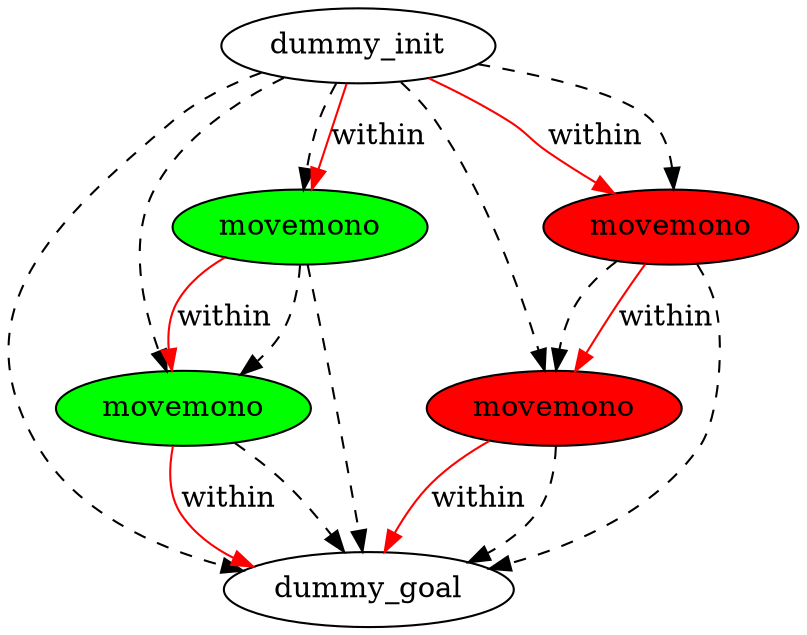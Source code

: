 digraph {
	"a2ed50b9-de4c-f8bc-1bf4-3b9f9fda15ac" [label=dummy_init fillcolor=white style=filled]
	"15f0e5ea-4b0a-4742-146e-6a4f2a873e02" [label=dummy_goal fillcolor=white style=filled]
	"592c6a0e-14d4-9d3a-cb40-fcdd9cd2da08" [label=movemono fillcolor=red style=filled]
	"f47e3ca0-723f-d85a-e57b-084d2b0582e0" [label=movemono fillcolor=green style=filled]
	"394b5d35-df37-7ff8-5532-7432b118cad6" [label=movemono fillcolor=green style=filled]
	"ec5412b4-0d74-fc38-bc58-82ecb34de663" [label=movemono fillcolor=red style=filled]
	"a2ed50b9-de4c-f8bc-1bf4-3b9f9fda15ac" -> "592c6a0e-14d4-9d3a-cb40-fcdd9cd2da08" [color=black style=dashed]
	"a2ed50b9-de4c-f8bc-1bf4-3b9f9fda15ac" -> "f47e3ca0-723f-d85a-e57b-084d2b0582e0" [color=black style=dashed]
	"a2ed50b9-de4c-f8bc-1bf4-3b9f9fda15ac" -> "15f0e5ea-4b0a-4742-146e-6a4f2a873e02" [color=black style=dashed]
	"592c6a0e-14d4-9d3a-cb40-fcdd9cd2da08" -> "15f0e5ea-4b0a-4742-146e-6a4f2a873e02" [color=black style=dashed]
	"f47e3ca0-723f-d85a-e57b-084d2b0582e0" -> "15f0e5ea-4b0a-4742-146e-6a4f2a873e02" [color=black style=dashed]
	"ec5412b4-0d74-fc38-bc58-82ecb34de663" -> "592c6a0e-14d4-9d3a-cb40-fcdd9cd2da08" [color=black style=dashed]
	"a2ed50b9-de4c-f8bc-1bf4-3b9f9fda15ac" -> "ec5412b4-0d74-fc38-bc58-82ecb34de663" [color=black style=dashed]
	"a2ed50b9-de4c-f8bc-1bf4-3b9f9fda15ac" -> "394b5d35-df37-7ff8-5532-7432b118cad6" [color=black style=dashed]
	"394b5d35-df37-7ff8-5532-7432b118cad6" -> "f47e3ca0-723f-d85a-e57b-084d2b0582e0" [color=black style=dashed]
	"394b5d35-df37-7ff8-5532-7432b118cad6" -> "15f0e5ea-4b0a-4742-146e-6a4f2a873e02" [color=black style=dashed]
	"ec5412b4-0d74-fc38-bc58-82ecb34de663" -> "15f0e5ea-4b0a-4742-146e-6a4f2a873e02" [color=black style=dashed]
	"394b5d35-df37-7ff8-5532-7432b118cad6" -> "f47e3ca0-723f-d85a-e57b-084d2b0582e0" [label=within color=red]
	"a2ed50b9-de4c-f8bc-1bf4-3b9f9fda15ac" -> "ec5412b4-0d74-fc38-bc58-82ecb34de663" [label=within color=red]
	"ec5412b4-0d74-fc38-bc58-82ecb34de663" -> "592c6a0e-14d4-9d3a-cb40-fcdd9cd2da08" [label=within color=red]
	"f47e3ca0-723f-d85a-e57b-084d2b0582e0" -> "15f0e5ea-4b0a-4742-146e-6a4f2a873e02" [label=within color=red]
	"592c6a0e-14d4-9d3a-cb40-fcdd9cd2da08" -> "15f0e5ea-4b0a-4742-146e-6a4f2a873e02" [label=within color=red]
	"a2ed50b9-de4c-f8bc-1bf4-3b9f9fda15ac" -> "394b5d35-df37-7ff8-5532-7432b118cad6" [label=within color=red]
}

